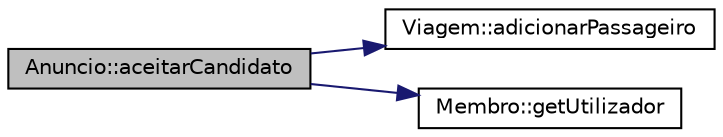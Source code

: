 digraph "Anuncio::aceitarCandidato"
{
  edge [fontname="Helvetica",fontsize="10",labelfontname="Helvetica",labelfontsize="10"];
  node [fontname="Helvetica",fontsize="10",shape=record];
  rankdir="LR";
  Node1 [label="Anuncio::aceitarCandidato",height=0.2,width=0.4,color="black", fillcolor="grey75", style="filled", fontcolor="black"];
  Node1 -> Node2 [color="midnightblue",fontsize="10",style="solid",fontname="Helvetica"];
  Node2 [label="Viagem::adicionarPassageiro",height=0.2,width=0.4,color="black", fillcolor="white", style="filled",URL="$class_viagem.html#abaf8627f31b45be041716e8bf653968a"];
  Node1 -> Node3 [color="midnightblue",fontsize="10",style="solid",fontname="Helvetica"];
  Node3 [label="Membro::getUtilizador",height=0.2,width=0.4,color="black", fillcolor="white", style="filled",URL="$class_membro.html#ae124b54c2b8572e531c873788263222d"];
}
